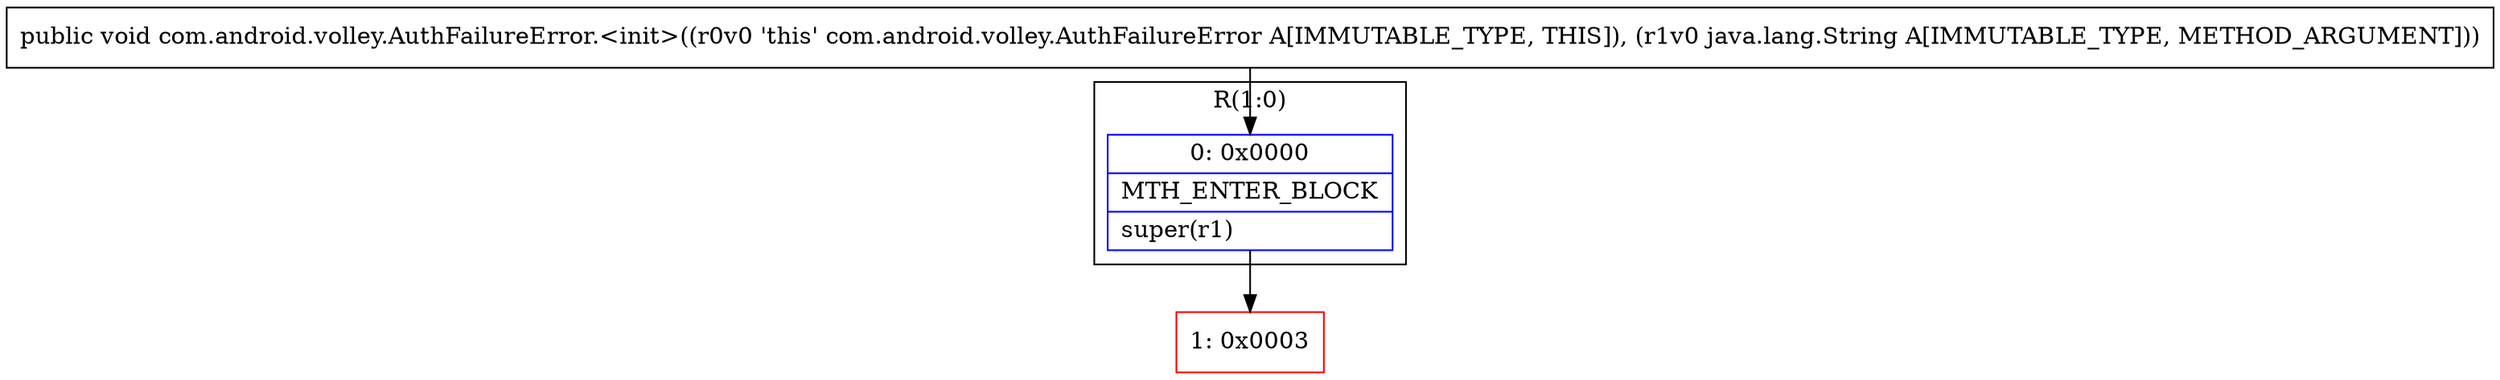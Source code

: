 digraph "CFG forcom.android.volley.AuthFailureError.\<init\>(Ljava\/lang\/String;)V" {
subgraph cluster_Region_1519664307 {
label = "R(1:0)";
node [shape=record,color=blue];
Node_0 [shape=record,label="{0\:\ 0x0000|MTH_ENTER_BLOCK\l|super(r1)\l}"];
}
Node_1 [shape=record,color=red,label="{1\:\ 0x0003}"];
MethodNode[shape=record,label="{public void com.android.volley.AuthFailureError.\<init\>((r0v0 'this' com.android.volley.AuthFailureError A[IMMUTABLE_TYPE, THIS]), (r1v0 java.lang.String A[IMMUTABLE_TYPE, METHOD_ARGUMENT])) }"];
MethodNode -> Node_0;
Node_0 -> Node_1;
}

